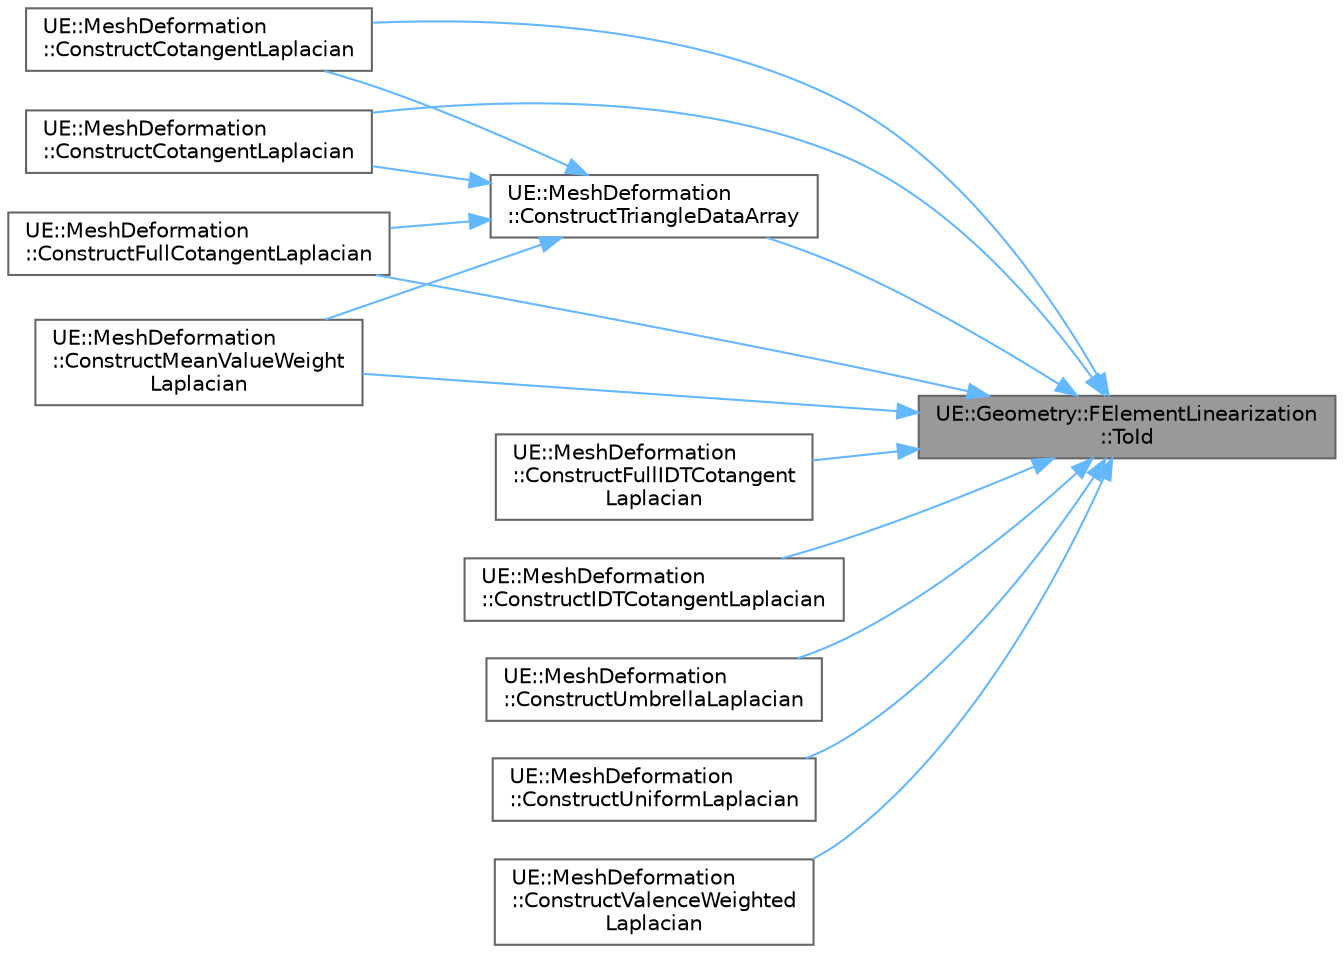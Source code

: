 digraph "UE::Geometry::FElementLinearization::ToId"
{
 // INTERACTIVE_SVG=YES
 // LATEX_PDF_SIZE
  bgcolor="transparent";
  edge [fontname=Helvetica,fontsize=10,labelfontname=Helvetica,labelfontsize=10];
  node [fontname=Helvetica,fontsize=10,shape=box,height=0.2,width=0.4];
  rankdir="RL";
  Node1 [id="Node000001",label="UE::Geometry::FElementLinearization\l::ToId",height=0.2,width=0.4,color="gray40", fillcolor="grey60", style="filled", fontcolor="black",tooltip=" "];
  Node1 -> Node2 [id="edge1_Node000001_Node000002",dir="back",color="steelblue1",style="solid",tooltip=" "];
  Node2 [id="Node000002",label="UE::MeshDeformation\l::ConstructCotangentLaplacian",height=0.2,width=0.4,color="grey40", fillcolor="white", style="filled",URL="$da/df1/namespaceUE_1_1MeshDeformation.html#abb5ba9e1b374edf6d77271067c602718",tooltip="Construct a sparse matrix representation using a cotangent-weighted Laplacian."];
  Node1 -> Node3 [id="edge2_Node000001_Node000003",dir="back",color="steelblue1",style="solid",tooltip=" "];
  Node3 [id="Node000003",label="UE::MeshDeformation\l::ConstructCotangentLaplacian",height=0.2,width=0.4,color="grey40", fillcolor="white", style="filled",URL="$da/df1/namespaceUE_1_1MeshDeformation.html#aaf997123f9e9bc9c6853c6ba0330b986",tooltip="Construct a sparse matrix representation using a pre-multiplied cotangent-weighted Laplacian."];
  Node1 -> Node4 [id="edge3_Node000001_Node000004",dir="back",color="steelblue1",style="solid",tooltip=" "];
  Node4 [id="Node000004",label="UE::MeshDeformation\l::ConstructFullCotangentLaplacian",height=0.2,width=0.4,color="grey40", fillcolor="white", style="filled",URL="$da/df1/namespaceUE_1_1MeshDeformation.html#ae792924418f806431fc29afa28c3716f",tooltip="Construct sparse Cotangent Laplacian matrix."];
  Node1 -> Node5 [id="edge4_Node000001_Node000005",dir="back",color="steelblue1",style="solid",tooltip=" "];
  Node5 [id="Node000005",label="UE::MeshDeformation\l::ConstructFullIDTCotangent\lLaplacian",height=0.2,width=0.4,color="grey40", fillcolor="white", style="filled",URL="$da/df1/namespaceUE_1_1MeshDeformation.html#a65dc6e343bd575c6673bf8c0b482ffde",tooltip="Use intrinsic Delaunay mesh to construct sparse Cotangent Laplacian matrix."];
  Node1 -> Node6 [id="edge5_Node000001_Node000006",dir="back",color="steelblue1",style="solid",tooltip=" "];
  Node6 [id="Node000006",label="UE::MeshDeformation\l::ConstructIDTCotangentLaplacian",height=0.2,width=0.4,color="grey40", fillcolor="white", style="filled",URL="$da/df1/namespaceUE_1_1MeshDeformation.html#ad7e9fddf45aa4a169e3cec1788bd8eee",tooltip="Construct a sparse matrix representation using a pre-multiplied cotangent-weighted Laplacian,..."];
  Node1 -> Node7 [id="edge6_Node000001_Node000007",dir="back",color="steelblue1",style="solid",tooltip=" "];
  Node7 [id="Node000007",label="UE::MeshDeformation\l::ConstructMeanValueWeight\lLaplacian",height=0.2,width=0.4,color="grey40", fillcolor="white", style="filled",URL="$da/df1/namespaceUE_1_1MeshDeformation.html#a8cfb166d2dee288b2c69e7a3942f1f16",tooltip="Construct a sparse matrix representation using a meanvalue-weighted Laplacian."];
  Node1 -> Node8 [id="edge7_Node000001_Node000008",dir="back",color="steelblue1",style="solid",tooltip=" "];
  Node8 [id="Node000008",label="UE::MeshDeformation\l::ConstructTriangleDataArray",height=0.2,width=0.4,color="grey40", fillcolor="white", style="filled",URL="$da/df1/namespaceUE_1_1MeshDeformation.html#ad8780349428dfee6b9e4c2b338ee5ffc",tooltip="Return and array in triangle order that holds the per-triangle derived data needed."];
  Node8 -> Node2 [id="edge8_Node000008_Node000002",dir="back",color="steelblue1",style="solid",tooltip=" "];
  Node8 -> Node3 [id="edge9_Node000008_Node000003",dir="back",color="steelblue1",style="solid",tooltip=" "];
  Node8 -> Node4 [id="edge10_Node000008_Node000004",dir="back",color="steelblue1",style="solid",tooltip=" "];
  Node8 -> Node7 [id="edge11_Node000008_Node000007",dir="back",color="steelblue1",style="solid",tooltip=" "];
  Node1 -> Node9 [id="edge12_Node000001_Node000009",dir="back",color="steelblue1",style="solid",tooltip=" "];
  Node9 [id="Node000009",label="UE::MeshDeformation\l::ConstructUmbrellaLaplacian",height=0.2,width=0.4,color="grey40", fillcolor="white", style="filled",URL="$da/df1/namespaceUE_1_1MeshDeformation.html#a1e94c672286fff67d41a1398142f4827",tooltip="Construct a sparse matrix representation of an umbrella weighted Laplacian."];
  Node1 -> Node10 [id="edge13_Node000001_Node000010",dir="back",color="steelblue1",style="solid",tooltip=" "];
  Node10 [id="Node000010",label="UE::MeshDeformation\l::ConstructUniformLaplacian",height=0.2,width=0.4,color="grey40", fillcolor="white", style="filled",URL="$da/df1/namespaceUE_1_1MeshDeformation.html#a694b1bb9f614a1046908e13b7315c5f7",tooltip="Construct a sparse matrix representation of a uniform weighted Laplacian."];
  Node1 -> Node11 [id="edge14_Node000001_Node000011",dir="back",color="steelblue1",style="solid",tooltip=" "];
  Node11 [id="Node000011",label="UE::MeshDeformation\l::ConstructValenceWeighted\lLaplacian",height=0.2,width=0.4,color="grey40", fillcolor="white", style="filled",URL="$da/df1/namespaceUE_1_1MeshDeformation.html#a7f0420ccd091c996034cc49e0c4c8ee2",tooltip="Construct a sparse matrix representation of a valence-weighted Laplacian."];
}
